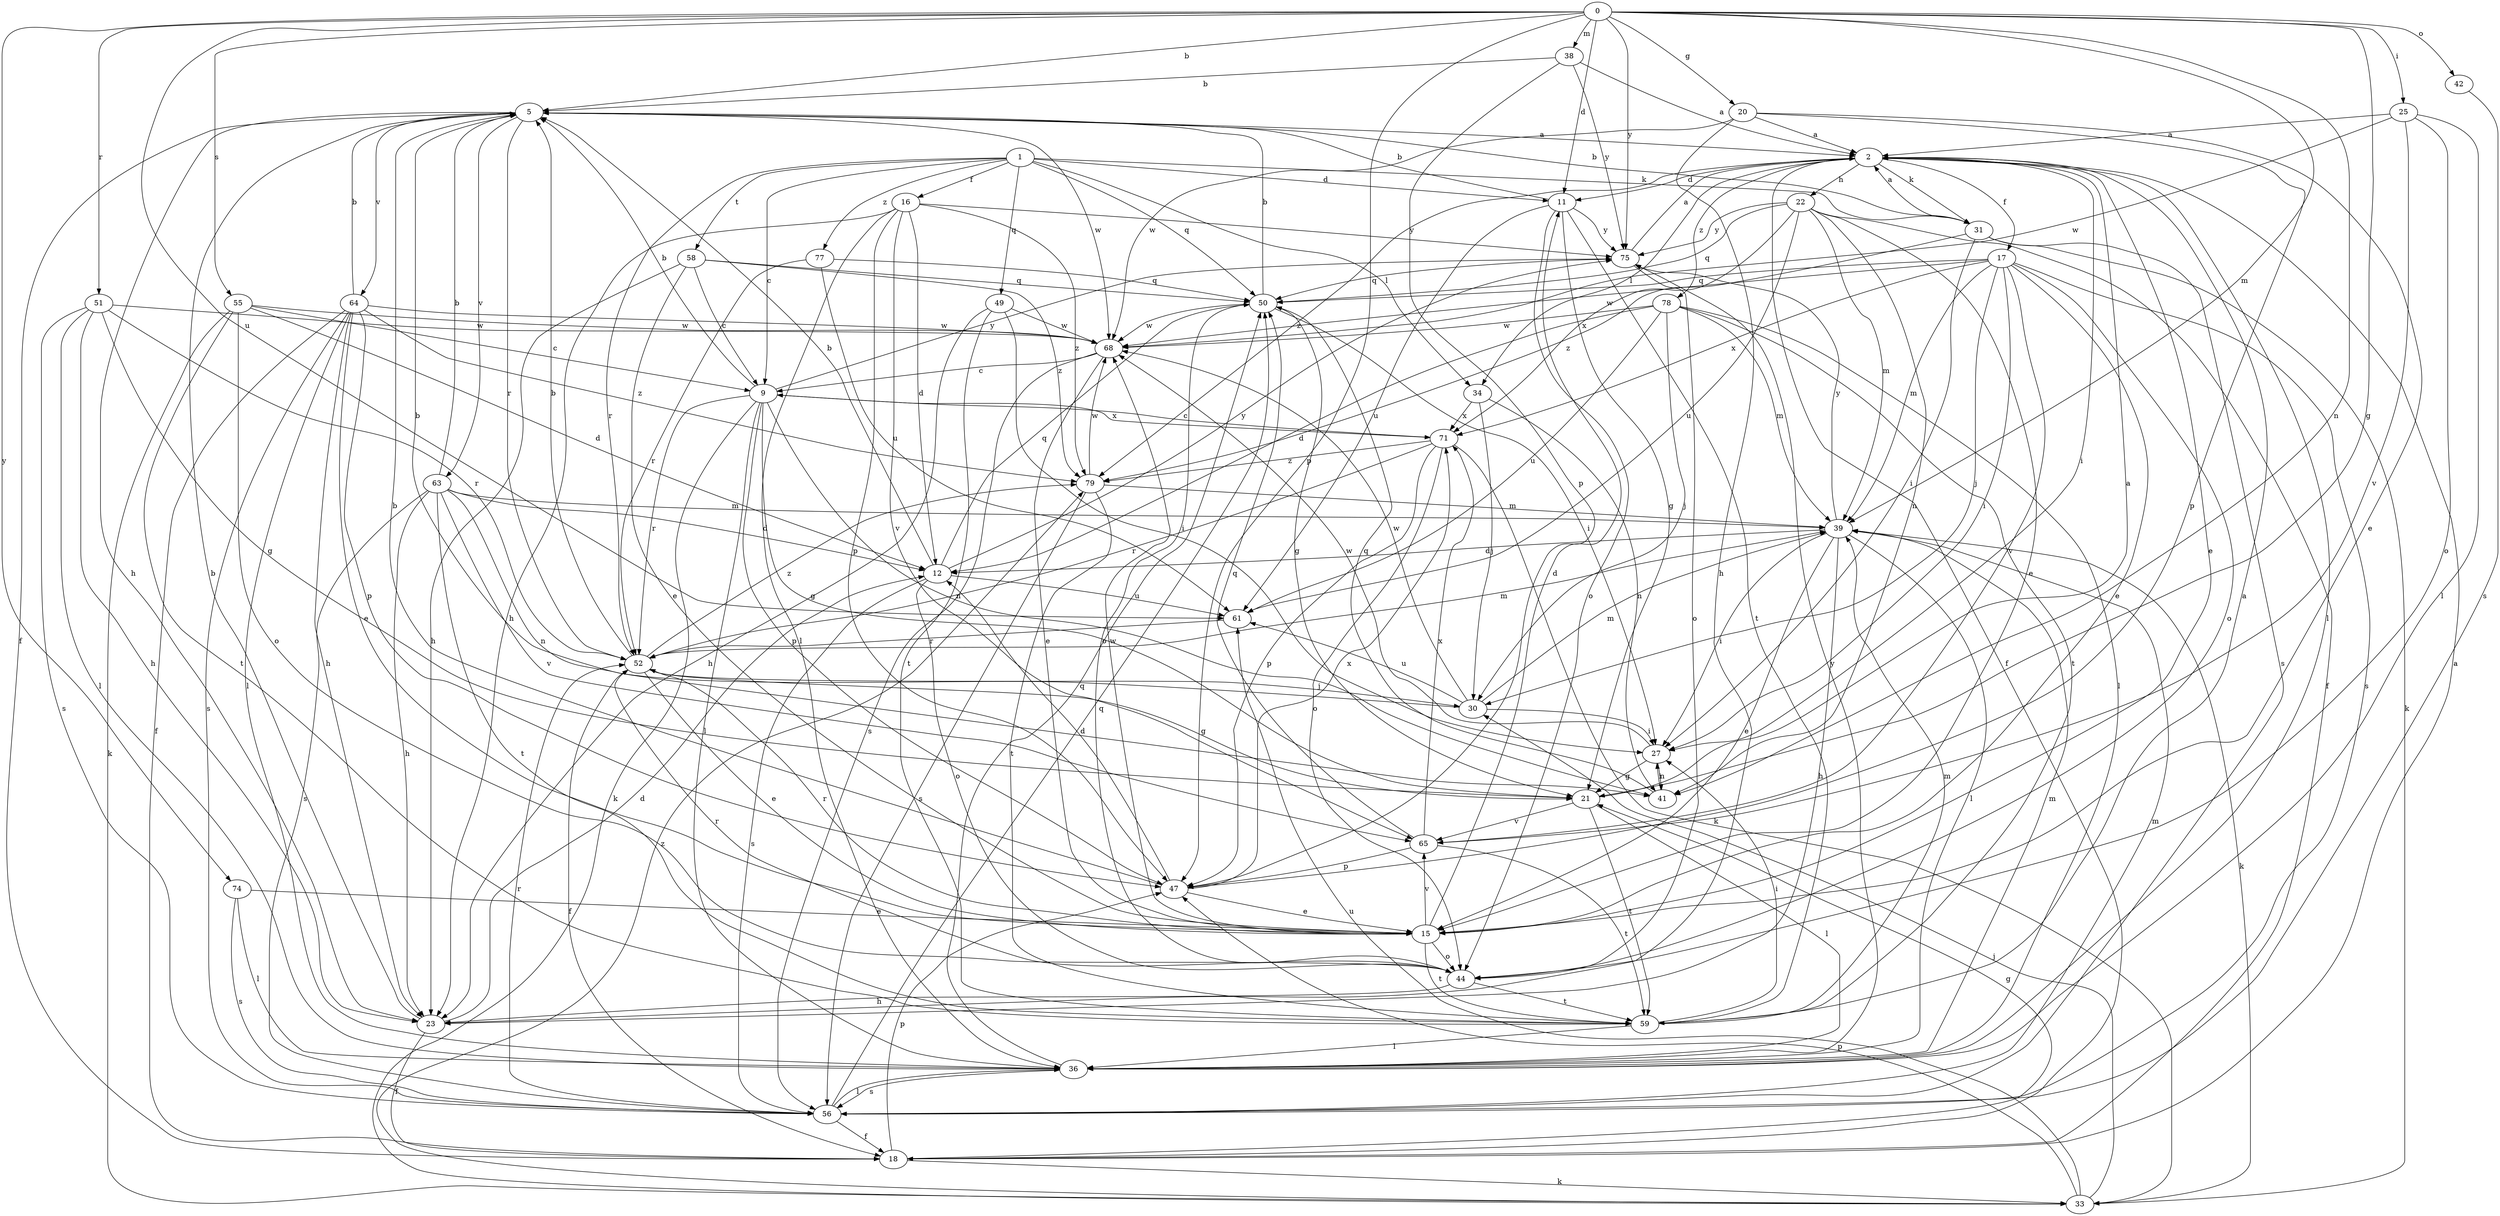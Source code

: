 strict digraph  {
0;
1;
2;
5;
9;
11;
12;
15;
16;
17;
18;
20;
21;
22;
23;
25;
27;
30;
31;
33;
34;
36;
38;
39;
41;
42;
44;
47;
49;
50;
51;
52;
55;
56;
58;
59;
61;
63;
64;
65;
68;
71;
74;
75;
77;
78;
79;
0 -> 5  [label=b];
0 -> 11  [label=d];
0 -> 20  [label=g];
0 -> 21  [label=g];
0 -> 25  [label=i];
0 -> 38  [label=m];
0 -> 39  [label=m];
0 -> 41  [label=n];
0 -> 42  [label=o];
0 -> 47  [label=p];
0 -> 51  [label=r];
0 -> 55  [label=s];
0 -> 61  [label=u];
0 -> 74  [label=y];
0 -> 75  [label=y];
1 -> 9  [label=c];
1 -> 11  [label=d];
1 -> 16  [label=f];
1 -> 31  [label=k];
1 -> 34  [label=l];
1 -> 49  [label=q];
1 -> 50  [label=q];
1 -> 52  [label=r];
1 -> 58  [label=t];
1 -> 77  [label=z];
2 -> 11  [label=d];
2 -> 15  [label=e];
2 -> 17  [label=f];
2 -> 18  [label=f];
2 -> 22  [label=h];
2 -> 27  [label=i];
2 -> 31  [label=k];
2 -> 34  [label=l];
2 -> 36  [label=l];
2 -> 78  [label=z];
2 -> 79  [label=z];
5 -> 2  [label=a];
5 -> 18  [label=f];
5 -> 23  [label=h];
5 -> 52  [label=r];
5 -> 63  [label=v];
5 -> 64  [label=v];
5 -> 68  [label=w];
9 -> 5  [label=b];
9 -> 21  [label=g];
9 -> 33  [label=k];
9 -> 36  [label=l];
9 -> 41  [label=n];
9 -> 47  [label=p];
9 -> 52  [label=r];
9 -> 71  [label=x];
9 -> 75  [label=y];
11 -> 5  [label=b];
11 -> 21  [label=g];
11 -> 44  [label=o];
11 -> 59  [label=t];
11 -> 61  [label=u];
11 -> 75  [label=y];
12 -> 5  [label=b];
12 -> 44  [label=o];
12 -> 50  [label=q];
12 -> 56  [label=s];
12 -> 61  [label=u];
12 -> 75  [label=y];
15 -> 11  [label=d];
15 -> 44  [label=o];
15 -> 52  [label=r];
15 -> 59  [label=t];
15 -> 65  [label=v];
15 -> 68  [label=w];
16 -> 12  [label=d];
16 -> 23  [label=h];
16 -> 36  [label=l];
16 -> 47  [label=p];
16 -> 65  [label=v];
16 -> 75  [label=y];
16 -> 79  [label=z];
17 -> 15  [label=e];
17 -> 27  [label=i];
17 -> 30  [label=j];
17 -> 39  [label=m];
17 -> 44  [label=o];
17 -> 50  [label=q];
17 -> 56  [label=s];
17 -> 65  [label=v];
17 -> 68  [label=w];
17 -> 71  [label=x];
18 -> 2  [label=a];
18 -> 21  [label=g];
18 -> 33  [label=k];
18 -> 47  [label=p];
20 -> 2  [label=a];
20 -> 15  [label=e];
20 -> 23  [label=h];
20 -> 47  [label=p];
20 -> 68  [label=w];
21 -> 2  [label=a];
21 -> 36  [label=l];
21 -> 59  [label=t];
21 -> 65  [label=v];
22 -> 15  [label=e];
22 -> 18  [label=f];
22 -> 39  [label=m];
22 -> 41  [label=n];
22 -> 50  [label=q];
22 -> 61  [label=u];
22 -> 71  [label=x];
22 -> 75  [label=y];
23 -> 5  [label=b];
23 -> 12  [label=d];
23 -> 18  [label=f];
25 -> 2  [label=a];
25 -> 36  [label=l];
25 -> 44  [label=o];
25 -> 65  [label=v];
25 -> 68  [label=w];
27 -> 21  [label=g];
27 -> 41  [label=n];
27 -> 68  [label=w];
30 -> 5  [label=b];
30 -> 27  [label=i];
30 -> 39  [label=m];
30 -> 61  [label=u];
30 -> 68  [label=w];
31 -> 2  [label=a];
31 -> 5  [label=b];
31 -> 27  [label=i];
31 -> 33  [label=k];
31 -> 56  [label=s];
31 -> 79  [label=z];
33 -> 30  [label=j];
33 -> 47  [label=p];
33 -> 61  [label=u];
33 -> 79  [label=z];
34 -> 30  [label=j];
34 -> 41  [label=n];
34 -> 71  [label=x];
36 -> 39  [label=m];
36 -> 50  [label=q];
36 -> 56  [label=s];
36 -> 75  [label=y];
38 -> 2  [label=a];
38 -> 5  [label=b];
38 -> 47  [label=p];
38 -> 75  [label=y];
39 -> 12  [label=d];
39 -> 15  [label=e];
39 -> 23  [label=h];
39 -> 27  [label=i];
39 -> 33  [label=k];
39 -> 36  [label=l];
39 -> 75  [label=y];
41 -> 27  [label=i];
41 -> 50  [label=q];
42 -> 56  [label=s];
44 -> 23  [label=h];
44 -> 52  [label=r];
44 -> 59  [label=t];
47 -> 5  [label=b];
47 -> 12  [label=d];
47 -> 15  [label=e];
47 -> 71  [label=x];
49 -> 23  [label=h];
49 -> 27  [label=i];
49 -> 59  [label=t];
49 -> 68  [label=w];
50 -> 5  [label=b];
50 -> 21  [label=g];
50 -> 27  [label=i];
50 -> 44  [label=o];
50 -> 68  [label=w];
51 -> 21  [label=g];
51 -> 23  [label=h];
51 -> 36  [label=l];
51 -> 52  [label=r];
51 -> 56  [label=s];
51 -> 68  [label=w];
52 -> 5  [label=b];
52 -> 15  [label=e];
52 -> 18  [label=f];
52 -> 21  [label=g];
52 -> 30  [label=j];
52 -> 39  [label=m];
52 -> 79  [label=z];
55 -> 9  [label=c];
55 -> 12  [label=d];
55 -> 33  [label=k];
55 -> 44  [label=o];
55 -> 59  [label=t];
55 -> 68  [label=w];
56 -> 18  [label=f];
56 -> 36  [label=l];
56 -> 39  [label=m];
56 -> 50  [label=q];
56 -> 52  [label=r];
58 -> 9  [label=c];
58 -> 15  [label=e];
58 -> 23  [label=h];
58 -> 50  [label=q];
58 -> 79  [label=z];
59 -> 2  [label=a];
59 -> 27  [label=i];
59 -> 36  [label=l];
59 -> 39  [label=m];
61 -> 52  [label=r];
63 -> 5  [label=b];
63 -> 12  [label=d];
63 -> 23  [label=h];
63 -> 39  [label=m];
63 -> 41  [label=n];
63 -> 56  [label=s];
63 -> 59  [label=t];
63 -> 65  [label=v];
64 -> 5  [label=b];
64 -> 15  [label=e];
64 -> 18  [label=f];
64 -> 23  [label=h];
64 -> 36  [label=l];
64 -> 47  [label=p];
64 -> 56  [label=s];
64 -> 68  [label=w];
64 -> 79  [label=z];
65 -> 47  [label=p];
65 -> 50  [label=q];
65 -> 59  [label=t];
65 -> 71  [label=x];
68 -> 9  [label=c];
68 -> 15  [label=e];
68 -> 56  [label=s];
71 -> 9  [label=c];
71 -> 33  [label=k];
71 -> 44  [label=o];
71 -> 47  [label=p];
71 -> 52  [label=r];
71 -> 79  [label=z];
74 -> 15  [label=e];
74 -> 36  [label=l];
74 -> 56  [label=s];
75 -> 2  [label=a];
75 -> 44  [label=o];
75 -> 50  [label=q];
77 -> 50  [label=q];
77 -> 52  [label=r];
77 -> 61  [label=u];
78 -> 12  [label=d];
78 -> 30  [label=j];
78 -> 36  [label=l];
78 -> 39  [label=m];
78 -> 59  [label=t];
78 -> 61  [label=u];
78 -> 68  [label=w];
79 -> 39  [label=m];
79 -> 56  [label=s];
79 -> 59  [label=t];
79 -> 68  [label=w];
}
